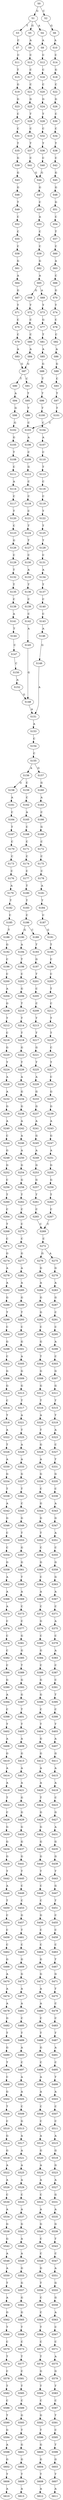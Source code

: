 strict digraph  {
	S0 -> S1 [ label = G ];
	S0 -> S2 [ label = C ];
	S1 -> S3 [ label = T ];
	S1 -> S4 [ label = A ];
	S1 -> S5 [ label = G ];
	S2 -> S6 [ label = G ];
	S3 -> S7 [ label = C ];
	S4 -> S8 [ label = A ];
	S5 -> S9 [ label = A ];
	S6 -> S10 [ label = A ];
	S7 -> S11 [ label = C ];
	S8 -> S12 [ label = C ];
	S9 -> S13 [ label = C ];
	S10 -> S14 [ label = C ];
	S11 -> S15 [ label = T ];
	S12 -> S16 [ label = C ];
	S13 -> S17 [ label = C ];
	S14 -> S18 [ label = G ];
	S15 -> S19 [ label = G ];
	S16 -> S20 [ label = C ];
	S17 -> S21 [ label = C ];
	S18 -> S22 [ label = C ];
	S19 -> S23 [ label = G ];
	S20 -> S24 [ label = G ];
	S21 -> S25 [ label = G ];
	S22 -> S26 [ label = G ];
	S23 -> S27 [ label = C ];
	S24 -> S28 [ label = T ];
	S25 -> S29 [ label = T ];
	S26 -> S30 [ label = C ];
	S27 -> S31 [ label = C ];
	S28 -> S32 [ label = C ];
	S29 -> S33 [ label = C ];
	S30 -> S34 [ label = C ];
	S31 -> S35 [ label = T ];
	S32 -> S36 [ label = T ];
	S33 -> S37 [ label = T ];
	S34 -> S38 [ label = T ];
	S35 -> S39 [ label = G ];
	S36 -> S40 [ label = C ];
	S37 -> S41 [ label = C ];
	S38 -> S42 [ label = C ];
	S39 -> S43 [ label = G ];
	S40 -> S44 [ label = G ];
	S41 -> S44 [ label = G ];
	S42 -> S45 [ label = G ];
	S43 -> S46 [ label = G ];
	S44 -> S47 [ label = G ];
	S45 -> S48 [ label = G ];
	S46 -> S49 [ label = T ];
	S47 -> S50 [ label = C ];
	S48 -> S51 [ label = G ];
	S49 -> S52 [ label = C ];
	S50 -> S53 [ label = A ];
	S51 -> S54 [ label = C ];
	S52 -> S55 [ label = C ];
	S53 -> S56 [ label = C ];
	S54 -> S57 [ label = T ];
	S55 -> S58 [ label = C ];
	S56 -> S59 [ label = C ];
	S57 -> S60 [ label = C ];
	S58 -> S61 [ label = G ];
	S59 -> S62 [ label = G ];
	S60 -> S63 [ label = A ];
	S61 -> S64 [ label = A ];
	S62 -> S65 [ label = A ];
	S63 -> S66 [ label = C ];
	S64 -> S67 [ label = G ];
	S65 -> S68 [ label = G ];
	S65 -> S69 [ label = A ];
	S66 -> S70 [ label = G ];
	S67 -> S71 [ label = T ];
	S68 -> S72 [ label = T ];
	S69 -> S73 [ label = T ];
	S70 -> S74 [ label = T ];
	S71 -> S75 [ label = C ];
	S72 -> S76 [ label = C ];
	S73 -> S77 [ label = G ];
	S74 -> S78 [ label = C ];
	S75 -> S79 [ label = C ];
	S76 -> S80 [ label = C ];
	S77 -> S81 [ label = T ];
	S78 -> S82 [ label = C ];
	S79 -> S83 [ label = A ];
	S80 -> S84 [ label = A ];
	S81 -> S85 [ label = A ];
	S82 -> S86 [ label = A ];
	S83 -> S87 [ label = G ];
	S84 -> S87 [ label = G ];
	S85 -> S88 [ label = G ];
	S86 -> S89 [ label = G ];
	S87 -> S90 [ label = T ];
	S87 -> S91 [ label = C ];
	S88 -> S92 [ label = T ];
	S89 -> S93 [ label = C ];
	S90 -> S94 [ label = A ];
	S91 -> S95 [ label = T ];
	S92 -> S96 [ label = T ];
	S93 -> S97 [ label = T ];
	S94 -> S98 [ label = G ];
	S95 -> S99 [ label = T ];
	S96 -> S100 [ label = T ];
	S97 -> S101 [ label = T ];
	S98 -> S102 [ label = G ];
	S99 -> S103 [ label = C ];
	S100 -> S104 [ label = C ];
	S101 -> S103 [ label = C ];
	S102 -> S105 [ label = G ];
	S103 -> S106 [ label = A ];
	S104 -> S107 [ label = A ];
	S105 -> S108 [ label = T ];
	S106 -> S109 [ label = C ];
	S107 -> S110 [ label = C ];
	S108 -> S111 [ label = C ];
	S109 -> S112 [ label = G ];
	S110 -> S113 [ label = T ];
	S111 -> S114 [ label = A ];
	S112 -> S115 [ label = C ];
	S113 -> S116 [ label = C ];
	S114 -> S117 [ label = C ];
	S115 -> S118 [ label = C ];
	S116 -> S119 [ label = C ];
	S117 -> S120 [ label = T ];
	S118 -> S121 [ label = C ];
	S119 -> S122 [ label = T ];
	S120 -> S123 [ label = C ];
	S121 -> S124 [ label = T ];
	S122 -> S125 [ label = T ];
	S123 -> S126 [ label = G ];
	S124 -> S127 [ label = T ];
	S125 -> S128 [ label = T ];
	S126 -> S129 [ label = C ];
	S127 -> S130 [ label = C ];
	S128 -> S131 [ label = C ];
	S129 -> S132 [ label = T ];
	S130 -> S133 [ label = A ];
	S131 -> S134 [ label = A ];
	S132 -> S135 [ label = T ];
	S133 -> S136 [ label = T ];
	S134 -> S137 [ label = T ];
	S135 -> S138 [ label = C ];
	S136 -> S139 [ label = C ];
	S137 -> S140 [ label = C ];
	S138 -> S141 [ label = A ];
	S139 -> S142 [ label = C ];
	S140 -> S143 [ label = C ];
	S141 -> S144 [ label = T ];
	S142 -> S145 [ label = A ];
	S143 -> S146 [ label = A ];
	S144 -> S147 [ label = C ];
	S145 -> S148 [ label = G ];
	S146 -> S149 [ label = G ];
	S147 -> S150 [ label = C ];
	S148 -> S151 [ label = A ];
	S149 -> S151 [ label = A ];
	S150 -> S152 [ label = A ];
	S151 -> S153 [ label = A ];
	S152 -> S148 [ label = G ];
	S153 -> S154 [ label = C ];
	S154 -> S155 [ label = C ];
	S155 -> S156 [ label = A ];
	S155 -> S157 [ label = G ];
	S156 -> S158 [ label = G ];
	S156 -> S159 [ label = C ];
	S157 -> S160 [ label = G ];
	S158 -> S161 [ label = A ];
	S159 -> S162 [ label = C ];
	S160 -> S163 [ label = A ];
	S161 -> S164 [ label = C ];
	S162 -> S165 [ label = A ];
	S163 -> S166 [ label = C ];
	S164 -> S167 [ label = T ];
	S165 -> S168 [ label = C ];
	S166 -> S169 [ label = G ];
	S167 -> S170 [ label = C ];
	S168 -> S171 [ label = C ];
	S169 -> S172 [ label = C ];
	S170 -> S173 [ label = C ];
	S171 -> S174 [ label = C ];
	S172 -> S175 [ label = C ];
	S173 -> S176 [ label = C ];
	S174 -> S177 [ label = C ];
	S175 -> S178 [ label = C ];
	S176 -> S179 [ label = A ];
	S177 -> S180 [ label = T ];
	S178 -> S181 [ label = A ];
	S179 -> S182 [ label = T ];
	S180 -> S183 [ label = T ];
	S181 -> S184 [ label = T ];
	S182 -> S185 [ label = C ];
	S183 -> S186 [ label = C ];
	S184 -> S187 [ label = C ];
	S185 -> S188 [ label = T ];
	S186 -> S189 [ label = C ];
	S186 -> S190 [ label = G ];
	S187 -> S191 [ label = G ];
	S188 -> S192 [ label = G ];
	S189 -> S193 [ label = T ];
	S190 -> S194 [ label = A ];
	S191 -> S195 [ label = T ];
	S192 -> S196 [ label = C ];
	S193 -> S197 [ label = G ];
	S194 -> S198 [ label = T ];
	S195 -> S199 [ label = C ];
	S196 -> S200 [ label = C ];
	S197 -> S201 [ label = T ];
	S198 -> S202 [ label = C ];
	S199 -> S203 [ label = C ];
	S200 -> S204 [ label = A ];
	S201 -> S205 [ label = C ];
	S202 -> S206 [ label = G ];
	S203 -> S207 [ label = T ];
	S204 -> S208 [ label = G ];
	S205 -> S209 [ label = C ];
	S206 -> S210 [ label = T ];
	S207 -> S211 [ label = C ];
	S208 -> S212 [ label = T ];
	S209 -> S213 [ label = T ];
	S210 -> S214 [ label = T ];
	S211 -> S215 [ label = T ];
	S212 -> S216 [ label = C ];
	S213 -> S217 [ label = T ];
	S214 -> S218 [ label = T ];
	S215 -> S219 [ label = T ];
	S216 -> S220 [ label = G ];
	S217 -> S221 [ label = G ];
	S218 -> S222 [ label = G ];
	S219 -> S223 [ label = C ];
	S220 -> S224 [ label = T ];
	S221 -> S225 [ label = T ];
	S222 -> S226 [ label = T ];
	S223 -> S227 [ label = T ];
	S224 -> S228 [ label = A ];
	S225 -> S229 [ label = A ];
	S226 -> S230 [ label = A ];
	S227 -> S231 [ label = C ];
	S228 -> S232 [ label = A ];
	S229 -> S233 [ label = G ];
	S230 -> S234 [ label = G ];
	S231 -> S235 [ label = G ];
	S232 -> S236 [ label = G ];
	S233 -> S237 [ label = G ];
	S234 -> S238 [ label = G ];
	S235 -> S239 [ label = G ];
	S236 -> S240 [ label = A ];
	S237 -> S241 [ label = A ];
	S238 -> S242 [ label = A ];
	S239 -> S243 [ label = A ];
	S240 -> S244 [ label = C ];
	S241 -> S245 [ label = G ];
	S242 -> S246 [ label = A ];
	S243 -> S247 [ label = G ];
	S244 -> S248 [ label = G ];
	S245 -> S249 [ label = A ];
	S246 -> S250 [ label = A ];
	S247 -> S251 [ label = A ];
	S248 -> S252 [ label = G ];
	S249 -> S253 [ label = G ];
	S250 -> S254 [ label = G ];
	S251 -> S255 [ label = G ];
	S252 -> S256 [ label = C ];
	S253 -> S257 [ label = G ];
	S254 -> S258 [ label = G ];
	S255 -> S259 [ label = G ];
	S256 -> S260 [ label = T ];
	S257 -> S261 [ label = T ];
	S258 -> S262 [ label = T ];
	S259 -> S263 [ label = T ];
	S260 -> S264 [ label = C ];
	S261 -> S265 [ label = C ];
	S262 -> S266 [ label = C ];
	S263 -> S267 [ label = C ];
	S264 -> S268 [ label = T ];
	S265 -> S269 [ label = C ];
	S266 -> S270 [ label = C ];
	S267 -> S269 [ label = C ];
	S268 -> S271 [ label = C ];
	S269 -> S272 [ label = C ];
	S270 -> S273 [ label = C ];
	S271 -> S274 [ label = G ];
	S272 -> S275 [ label = A ];
	S272 -> S276 [ label = G ];
	S273 -> S277 [ label = G ];
	S274 -> S278 [ label = A ];
	S275 -> S279 [ label = G ];
	S276 -> S280 [ label = G ];
	S277 -> S281 [ label = A ];
	S278 -> S282 [ label = A ];
	S279 -> S283 [ label = A ];
	S280 -> S284 [ label = A ];
	S281 -> S285 [ label = A ];
	S282 -> S286 [ label = G ];
	S283 -> S287 [ label = G ];
	S284 -> S288 [ label = G ];
	S285 -> S289 [ label = G ];
	S286 -> S290 [ label = T ];
	S287 -> S291 [ label = C ];
	S288 -> S292 [ label = G ];
	S289 -> S293 [ label = T ];
	S290 -> S294 [ label = C ];
	S291 -> S295 [ label = C ];
	S292 -> S296 [ label = C ];
	S293 -> S297 [ label = C ];
	S294 -> S298 [ label = G ];
	S295 -> S299 [ label = A ];
	S296 -> S300 [ label = G ];
	S297 -> S301 [ label = G ];
	S298 -> S302 [ label = C ];
	S299 -> S303 [ label = C ];
	S300 -> S304 [ label = T ];
	S301 -> S305 [ label = A ];
	S302 -> S306 [ label = G ];
	S303 -> S307 [ label = G ];
	S304 -> S308 [ label = G ];
	S305 -> S309 [ label = G ];
	S306 -> S310 [ label = G ];
	S307 -> S311 [ label = G ];
	S308 -> S312 [ label = G ];
	S309 -> S313 [ label = G ];
	S310 -> S314 [ label = C ];
	S311 -> S315 [ label = T ];
	S312 -> S316 [ label = T ];
	S313 -> S317 [ label = T ];
	S314 -> S318 [ label = T ];
	S315 -> S319 [ label = T ];
	S316 -> S320 [ label = A ];
	S317 -> S321 [ label = A ];
	S318 -> S322 [ label = A ];
	S319 -> S323 [ label = A ];
	S320 -> S324 [ label = T ];
	S321 -> S325 [ label = T ];
	S322 -> S326 [ label = T ];
	S323 -> S327 [ label = C ];
	S324 -> S328 [ label = G ];
	S325 -> S329 [ label = A ];
	S326 -> S330 [ label = A ];
	S327 -> S331 [ label = T ];
	S328 -> S332 [ label = A ];
	S329 -> S333 [ label = A ];
	S330 -> S334 [ label = G ];
	S331 -> S335 [ label = G ];
	S332 -> S336 [ label = G ];
	S333 -> S337 [ label = G ];
	S334 -> S338 [ label = T ];
	S335 -> S339 [ label = C ];
	S336 -> S340 [ label = C ];
	S337 -> S341 [ label = T ];
	S338 -> S342 [ label = A ];
	S339 -> S343 [ label = A ];
	S340 -> S344 [ label = G ];
	S341 -> S345 [ label = C ];
	S342 -> S346 [ label = G ];
	S343 -> S347 [ label = G ];
	S344 -> S348 [ label = G ];
	S345 -> S349 [ label = G ];
	S346 -> S350 [ label = C ];
	S347 -> S351 [ label = A ];
	S348 -> S352 [ label = T ];
	S349 -> S353 [ label = T ];
	S350 -> S354 [ label = C ];
	S351 -> S355 [ label = C ];
	S352 -> S356 [ label = C ];
	S353 -> S357 [ label = G ];
	S354 -> S358 [ label = G ];
	S355 -> S359 [ label = G ];
	S356 -> S360 [ label = G ];
	S357 -> S361 [ label = G ];
	S358 -> S362 [ label = A ];
	S359 -> S363 [ label = G ];
	S360 -> S364 [ label = C ];
	S361 -> S365 [ label = T ];
	S362 -> S366 [ label = A ];
	S363 -> S367 [ label = A ];
	S364 -> S368 [ label = A ];
	S365 -> S369 [ label = A ];
	S366 -> S370 [ label = A ];
	S367 -> S371 [ label = C ];
	S368 -> S372 [ label = C ];
	S369 -> S373 [ label = C ];
	S370 -> S374 [ label = C ];
	S371 -> S375 [ label = A ];
	S372 -> S376 [ label = G ];
	S373 -> S377 [ label = C ];
	S374 -> S378 [ label = C ];
	S375 -> S379 [ label = C ];
	S376 -> S380 [ label = C ];
	S377 -> S381 [ label = G ];
	S378 -> S382 [ label = C ];
	S379 -> S383 [ label = A ];
	S380 -> S384 [ label = G ];
	S381 -> S385 [ label = G ];
	S382 -> S386 [ label = C ];
	S383 -> S387 [ label = C ];
	S384 -> S388 [ label = C ];
	S385 -> S389 [ label = T ];
	S386 -> S390 [ label = G ];
	S387 -> S391 [ label = C ];
	S388 -> S392 [ label = G ];
	S389 -> S393 [ label = G ];
	S390 -> S394 [ label = A ];
	S391 -> S395 [ label = T ];
	S392 -> S396 [ label = G ];
	S393 -> S397 [ label = G ];
	S394 -> S398 [ label = C ];
	S395 -> S399 [ label = C ];
	S396 -> S400 [ label = C ];
	S397 -> S401 [ label = T ];
	S398 -> S402 [ label = T ];
	S399 -> S403 [ label = T ];
	S400 -> S404 [ label = T ];
	S401 -> S405 [ label = T ];
	S402 -> S406 [ label = A ];
	S403 -> S407 [ label = A ];
	S404 -> S408 [ label = G ];
	S405 -> S409 [ label = A ];
	S406 -> S410 [ label = G ];
	S407 -> S411 [ label = G ];
	S408 -> S412 [ label = G ];
	S409 -> S413 [ label = G ];
	S410 -> S414 [ label = A ];
	S411 -> S415 [ label = A ];
	S412 -> S416 [ label = A ];
	S413 -> S417 [ label = A ];
	S414 -> S418 [ label = A ];
	S415 -> S419 [ label = A ];
	S416 -> S420 [ label = A ];
	S417 -> S421 [ label = A ];
	S418 -> S422 [ label = T ];
	S419 -> S423 [ label = C ];
	S420 -> S424 [ label = T ];
	S421 -> S425 [ label = G ];
	S422 -> S426 [ label = C ];
	S423 -> S427 [ label = G ];
	S424 -> S428 [ label = G ];
	S425 -> S429 [ label = G ];
	S426 -> S430 [ label = G ];
	S427 -> S431 [ label = A ];
	S428 -> S432 [ label = G ];
	S429 -> S433 [ label = G ];
	S430 -> S434 [ label = G ];
	S431 -> S435 [ label = G ];
	S432 -> S436 [ label = G ];
	S433 -> S437 [ label = G ];
	S434 -> S438 [ label = G ];
	S435 -> S439 [ label = G ];
	S436 -> S440 [ label = G ];
	S437 -> S441 [ label = G ];
	S438 -> S442 [ label = T ];
	S439 -> S443 [ label = T ];
	S440 -> S444 [ label = T ];
	S441 -> S445 [ label = T ];
	S442 -> S446 [ label = A ];
	S443 -> S447 [ label = G ];
	S444 -> S448 [ label = C ];
	S445 -> S449 [ label = C ];
	S446 -> S450 [ label = T ];
	S447 -> S451 [ label = T ];
	S448 -> S452 [ label = C ];
	S449 -> S453 [ label = C ];
	S450 -> S454 [ label = C ];
	S451 -> S455 [ label = C ];
	S452 -> S456 [ label = G ];
	S453 -> S457 [ label = G ];
	S454 -> S458 [ label = C ];
	S455 -> S459 [ label = C ];
	S456 -> S460 [ label = C ];
	S457 -> S461 [ label = T ];
	S458 -> S462 [ label = C ];
	S459 -> S463 [ label = C ];
	S460 -> S464 [ label = C ];
	S461 -> S465 [ label = C ];
	S462 -> S466 [ label = G ];
	S463 -> S467 [ label = T ];
	S464 -> S468 [ label = G ];
	S465 -> S469 [ label = G ];
	S466 -> S470 [ label = A ];
	S467 -> S471 [ label = G ];
	S468 -> S472 [ label = G ];
	S469 -> S473 [ label = G ];
	S470 -> S474 [ label = A ];
	S471 -> S475 [ label = T ];
	S472 -> S476 [ label = A ];
	S473 -> S477 [ label = A ];
	S474 -> S478 [ label = A ];
	S475 -> S479 [ label = C ];
	S476 -> S480 [ label = A ];
	S477 -> S481 [ label = A ];
	S478 -> S482 [ label = G ];
	S479 -> S483 [ label = C ];
	S480 -> S484 [ label = C ];
	S481 -> S485 [ label = C ];
	S482 -> S486 [ label = T ];
	S483 -> S487 [ label = T ];
	S484 -> S488 [ label = T ];
	S485 -> S489 [ label = T ];
	S486 -> S490 [ label = G ];
	S487 -> S491 [ label = A ];
	S488 -> S492 [ label = G ];
	S489 -> S493 [ label = A ];
	S490 -> S494 [ label = T ];
	S491 -> S495 [ label = C ];
	S492 -> S496 [ label = C ];
	S493 -> S497 [ label = C ];
	S494 -> S498 [ label = C ];
	S495 -> S499 [ label = T ];
	S496 -> S500 [ label = A ];
	S497 -> S501 [ label = A ];
	S498 -> S502 [ label = G ];
	S499 -> S503 [ label = A ];
	S500 -> S504 [ label = A ];
	S501 -> S505 [ label = A ];
	S502 -> S506 [ label = T ];
	S503 -> S507 [ label = C ];
	S504 -> S508 [ label = C ];
	S505 -> S509 [ label = C ];
	S506 -> S510 [ label = C ];
	S507 -> S511 [ label = C ];
	S508 -> S512 [ label = C ];
	S509 -> S513 [ label = G ];
	S510 -> S514 [ label = G ];
	S511 -> S515 [ label = A ];
	S512 -> S516 [ label = A ];
	S513 -> S517 [ label = A ];
	S514 -> S518 [ label = G ];
	S515 -> S519 [ label = G ];
	S516 -> S520 [ label = G ];
	S517 -> S521 [ label = A ];
	S518 -> S522 [ label = A ];
	S519 -> S523 [ label = G ];
	S520 -> S524 [ label = A ];
	S521 -> S525 [ label = A ];
	S522 -> S526 [ label = A ];
	S523 -> S527 [ label = A ];
	S524 -> S528 [ label = A ];
	S525 -> S529 [ label = A ];
	S526 -> S530 [ label = C ];
	S527 -> S531 [ label = G ];
	S528 -> S532 [ label = C ];
	S529 -> S533 [ label = C ];
	S530 -> S534 [ label = A ];
	S531 -> S535 [ label = A ];
	S532 -> S536 [ label = A ];
	S533 -> S537 [ label = A ];
	S534 -> S538 [ label = G ];
	S535 -> S539 [ label = G ];
	S536 -> S540 [ label = G ];
	S537 -> S541 [ label = G ];
	S538 -> S542 [ label = G ];
	S539 -> S543 [ label = T ];
	S540 -> S544 [ label = C ];
	S541 -> S545 [ label = A ];
	S542 -> S546 [ label = A ];
	S543 -> S547 [ label = C ];
	S544 -> S548 [ label = C ];
	S545 -> S549 [ label = A ];
	S546 -> S550 [ label = A ];
	S547 -> S551 [ label = A ];
	S548 -> S552 [ label = G ];
	S549 -> S553 [ label = G ];
	S550 -> S554 [ label = T ];
	S551 -> S555 [ label = G ];
	S552 -> S556 [ label = T ];
	S553 -> S557 [ label = G ];
	S554 -> S558 [ label = A ];
	S555 -> S559 [ label = G ];
	S556 -> S560 [ label = C ];
	S557 -> S561 [ label = G ];
	S558 -> S562 [ label = G ];
	S559 -> S563 [ label = A ];
	S560 -> S564 [ label = C ];
	S561 -> S565 [ label = G ];
	S562 -> S566 [ label = T ];
	S563 -> S567 [ label = C ];
	S564 -> S568 [ label = T ];
	S565 -> S569 [ label = T ];
	S566 -> S570 [ label = C ];
	S567 -> S571 [ label = C ];
	S568 -> S572 [ label = C ];
	S569 -> S573 [ label = C ];
	S570 -> S574 [ label = T ];
	S571 -> S575 [ label = A ];
	S572 -> S576 [ label = T ];
	S573 -> S577 [ label = T ];
	S574 -> S578 [ label = C ];
	S575 -> S579 [ label = G ];
	S576 -> S580 [ label = G ];
	S577 -> S581 [ label = C ];
	S578 -> S582 [ label = T ];
	S579 -> S583 [ label = T ];
	S580 -> S584 [ label = T ];
	S581 -> S585 [ label = T ];
	S582 -> S586 [ label = C ];
	S583 -> S587 [ label = C ];
	S584 -> S588 [ label = C ];
	S585 -> S589 [ label = C ];
	S586 -> S590 [ label = T ];
	S587 -> S591 [ label = T ];
	S588 -> S592 [ label = G ];
	S589 -> S593 [ label = G ];
	S590 -> S594 [ label = G ];
	S591 -> S595 [ label = C ];
	S592 -> S596 [ label = T ];
	S593 -> S597 [ label = T ];
	S594 -> S598 [ label = A ];
	S595 -> S599 [ label = T ];
	S596 -> S600 [ label = G ];
	S597 -> S601 [ label = G ];
	S598 -> S602 [ label = G ];
	S599 -> S603 [ label = G ];
	S600 -> S604 [ label = G ];
	S601 -> S605 [ label = G ];
	S602 -> S606 [ label = T ];
	S603 -> S607 [ label = T ];
	S604 -> S608 [ label = T ];
	S605 -> S609 [ label = T ];
	S606 -> S610 [ label = A ];
	S607 -> S611 [ label = A ];
	S608 -> S612 [ label = A ];
	S609 -> S613 [ label = A ];
}
